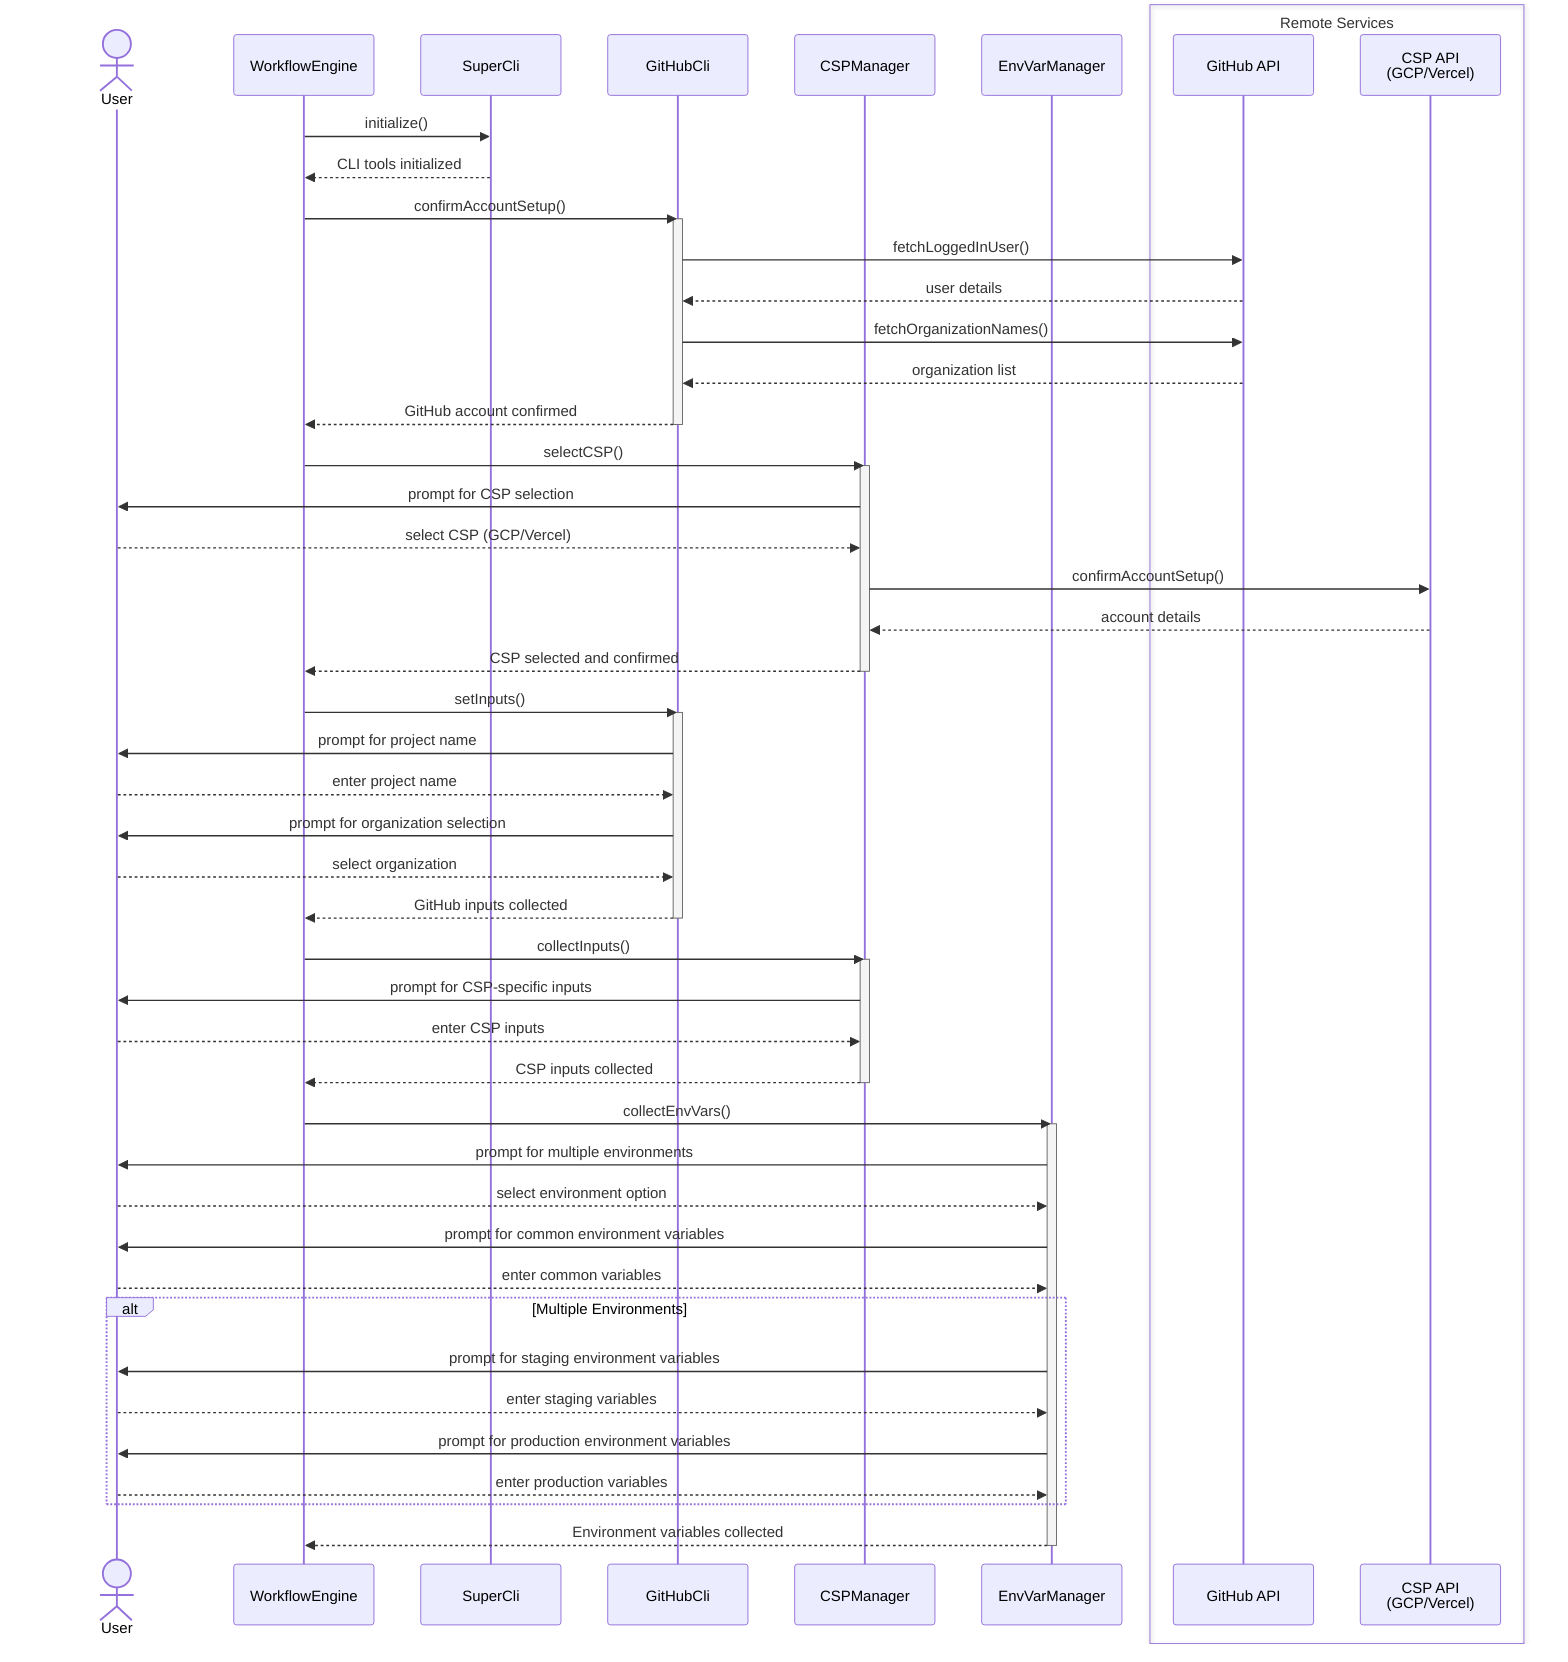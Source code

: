 sequenceDiagram
    actor User
    participant WE as WorkflowEngine
    participant SC as SuperCli
    participant GH as GitHubCli
    participant CSP as CSPManager
    participant EVM as EnvVarManager
    
    box Remote Services
    participant GHAPI as GitHub API
    participant CSPAPI as CSP API<br>(GCP/Vercel)
    end
    
    WE->>SC: initialize()
    SC-->>WE: CLI tools initialized
    
    WE->>GH: confirmAccountSetup()
    activate GH
    GH->>GHAPI: fetchLoggedInUser()
    GHAPI-->>GH: user details
    GH->>GHAPI: fetchOrganizationNames()
    GHAPI-->>GH: organization list
    GH-->>WE: GitHub account confirmed
    deactivate GH
    
    WE->>CSP: selectCSP()
    activate CSP
    CSP->>User: prompt for CSP selection
    User-->>CSP: select CSP (GCP/Vercel)
    CSP->>CSPAPI: confirmAccountSetup()
    CSPAPI-->>CSP: account details
    CSP-->>WE: CSP selected and confirmed
    deactivate CSP
    
    WE->>GH: setInputs()
    activate GH
    GH->>User: prompt for project name
    User-->>GH: enter project name
    GH->>User: prompt for organization selection
    User-->>GH: select organization
    GH-->>WE: GitHub inputs collected
    deactivate GH
    
    WE->>CSP: collectInputs()
    activate CSP
    CSP->>User: prompt for CSP-specific inputs
    User-->>CSP: enter CSP inputs
    CSP-->>WE: CSP inputs collected
    deactivate CSP
    
    WE->>EVM: collectEnvVars()
    activate EVM
    EVM->>User: prompt for multiple environments
    User-->>EVM: select environment option
    EVM->>User: prompt for common environment variables
    User-->>EVM: enter common variables
    
    alt Multiple Environments
        EVM->>User: prompt for staging environment variables
        User-->>EVM: enter staging variables
        EVM->>User: prompt for production environment variables
        User-->>EVM: enter production variables
    end
    
    EVM-->>WE: Environment variables collected
    deactivate EVM